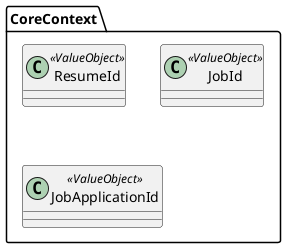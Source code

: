 @startuml

' 共通コンテキスト
namespace CoreContext {
    class ResumeId <<ValueObject>> {
    }

    class JobId <<ValueObject>> {
    }

    class JobApplicationId <<ValueObject>> {
    }
}

@enduml